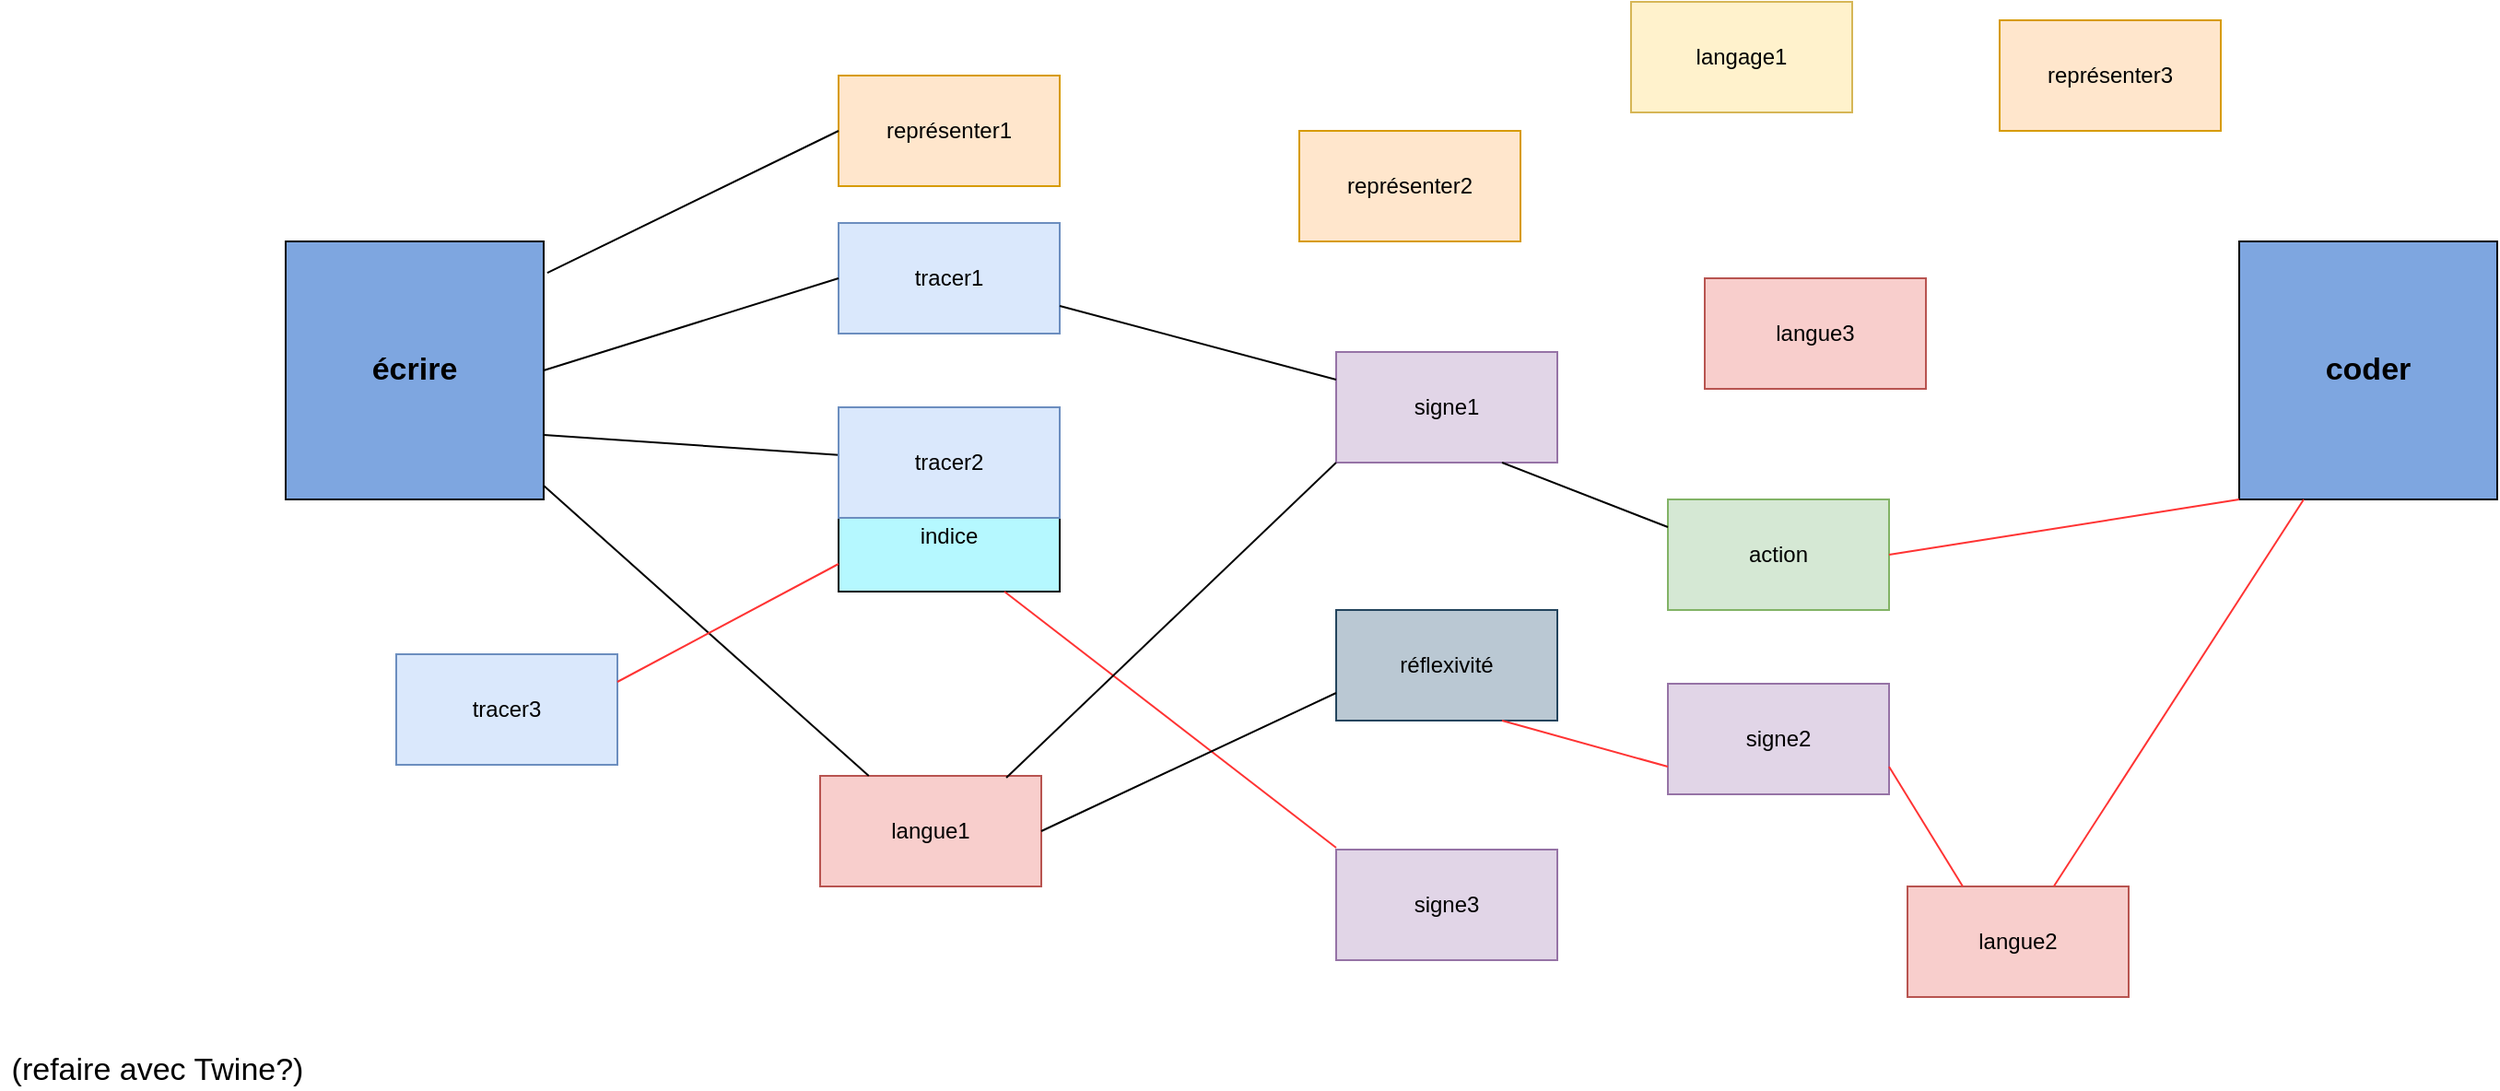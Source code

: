 <mxfile version="14.6.9" type="github">
  <diagram id="6doVrPJ-ObZSOuQhxs8i" name="Page-1">
    <mxGraphModel dx="2116" dy="700" grid="1" gridSize="10" guides="1" tooltips="1" connect="1" arrows="1" fold="1" page="1" pageScale="1" pageWidth="1169" pageHeight="827" math="0" shadow="0">
      <root>
        <mxCell id="0" />
        <mxCell id="1" parent="0" />
        <mxCell id="rIAOia4sCqqXoOOWir5a-1" value="&lt;b&gt;&lt;font style=&quot;font-size: 17px&quot;&gt;écrire&lt;/font&gt;&lt;/b&gt;" style="whiteSpace=wrap;html=1;aspect=fixed;fillColor=#7EA6E0;" parent="1" vertex="1">
          <mxGeometry x="-70" y="190" width="140" height="140" as="geometry" />
        </mxCell>
        <mxCell id="rIAOia4sCqqXoOOWir5a-2" value="&lt;b&gt;&lt;font style=&quot;font-size: 17px&quot;&gt;coder&lt;/font&gt;&lt;/b&gt;" style="whiteSpace=wrap;html=1;aspect=fixed;fillColor=#7EA6E0;" parent="1" vertex="1">
          <mxGeometry x="990" y="190" width="140" height="140" as="geometry" />
        </mxCell>
        <mxCell id="rIAOia4sCqqXoOOWir5a-4" value="représenter1" style="rounded=0;whiteSpace=wrap;html=1;fillColor=#ffe6cc;strokeColor=#d79b00;" parent="1" vertex="1">
          <mxGeometry x="230" y="100" width="120" height="60" as="geometry" />
        </mxCell>
        <mxCell id="rIAOia4sCqqXoOOWir5a-5" value="tracer3" style="rounded=0;whiteSpace=wrap;html=1;fillColor=#dae8fc;strokeColor=#6c8ebf;" parent="1" vertex="1">
          <mxGeometry x="-10" y="414" width="120" height="60" as="geometry" />
        </mxCell>
        <mxCell id="rIAOia4sCqqXoOOWir5a-6" value="signe3" style="rounded=0;whiteSpace=wrap;html=1;fillColor=#e1d5e7;strokeColor=#9673a6;" parent="1" vertex="1">
          <mxGeometry x="500" y="520" width="120" height="60" as="geometry" />
        </mxCell>
        <mxCell id="rIAOia4sCqqXoOOWir5a-7" value="langue2" style="rounded=0;whiteSpace=wrap;html=1;fillColor=#f8cecc;strokeColor=#b85450;" parent="1" vertex="1">
          <mxGeometry x="810" y="540" width="120" height="60" as="geometry" />
        </mxCell>
        <mxCell id="rIAOia4sCqqXoOOWir5a-8" value="langue1" style="rounded=0;whiteSpace=wrap;html=1;fillColor=#f8cecc;strokeColor=#b85450;" parent="1" vertex="1">
          <mxGeometry x="220" y="480" width="120" height="60" as="geometry" />
        </mxCell>
        <mxCell id="rIAOia4sCqqXoOOWir5a-9" value="tracer1" style="rounded=0;whiteSpace=wrap;html=1;fillColor=#dae8fc;strokeColor=#6c8ebf;" parent="1" vertex="1">
          <mxGeometry x="230" y="180" width="120" height="60" as="geometry" />
        </mxCell>
        <mxCell id="rIAOia4sCqqXoOOWir5a-10" value="signe1" style="rounded=0;whiteSpace=wrap;html=1;fillColor=#e1d5e7;strokeColor=#9673a6;" parent="1" vertex="1">
          <mxGeometry x="500" y="250" width="120" height="60" as="geometry" />
        </mxCell>
        <mxCell id="rIAOia4sCqqXoOOWir5a-11" value="représenter2" style="rounded=0;whiteSpace=wrap;html=1;fillColor=#ffe6cc;strokeColor=#d79b00;" parent="1" vertex="1">
          <mxGeometry x="480" y="130" width="120" height="60" as="geometry" />
        </mxCell>
        <mxCell id="rIAOia4sCqqXoOOWir5a-12" value="langue3" style="rounded=0;whiteSpace=wrap;html=1;fillColor=#f8cecc;strokeColor=#b85450;" parent="1" vertex="1">
          <mxGeometry x="700" y="210" width="120" height="60" as="geometry" />
        </mxCell>
        <mxCell id="rIAOia4sCqqXoOOWir5a-13" value="représenter3" style="rounded=0;whiteSpace=wrap;html=1;fillColor=#ffe6cc;strokeColor=#d79b00;" parent="1" vertex="1">
          <mxGeometry x="860" y="70" width="120" height="60" as="geometry" />
        </mxCell>
        <mxCell id="rIAOia4sCqqXoOOWir5a-14" value="indice" style="rounded=0;whiteSpace=wrap;html=1;fillColor=#B5F8FF;" parent="1" vertex="1">
          <mxGeometry x="230" y="320" width="120" height="60" as="geometry" />
        </mxCell>
        <mxCell id="rIAOia4sCqqXoOOWir5a-15" value="signe2" style="rounded=0;whiteSpace=wrap;html=1;fillColor=#e1d5e7;strokeColor=#9673a6;" parent="1" vertex="1">
          <mxGeometry x="680" y="430" width="120" height="60" as="geometry" />
        </mxCell>
        <mxCell id="tSA0cVDieB6mVvmB_cu0-1" value="" style="endArrow=none;html=1;exitX=1;exitY=0.75;exitDx=0;exitDy=0;entryX=0;entryY=0.25;entryDx=0;entryDy=0;" parent="1" source="rIAOia4sCqqXoOOWir5a-9" target="rIAOia4sCqqXoOOWir5a-10" edge="1">
          <mxGeometry width="50" height="50" relative="1" as="geometry">
            <mxPoint x="340" y="200" as="sourcePoint" />
            <mxPoint x="390" y="150" as="targetPoint" />
          </mxGeometry>
        </mxCell>
        <mxCell id="tSA0cVDieB6mVvmB_cu0-2" value="" style="endArrow=none;html=1;exitX=0;exitY=0.5;exitDx=0;exitDy=0;entryX=1;entryY=0.5;entryDx=0;entryDy=0;" parent="1" source="rIAOia4sCqqXoOOWir5a-9" target="rIAOia4sCqqXoOOWir5a-1" edge="1">
          <mxGeometry width="50" height="50" relative="1" as="geometry">
            <mxPoint x="310" y="300" as="sourcePoint" />
            <mxPoint x="360" y="250" as="targetPoint" />
          </mxGeometry>
        </mxCell>
        <mxCell id="tSA0cVDieB6mVvmB_cu0-3" value="" style="endArrow=none;html=1;entryX=1;entryY=0.75;entryDx=0;entryDy=0;" parent="1" source="rIAOia4sCqqXoOOWir5a-3" target="rIAOia4sCqqXoOOWir5a-1" edge="1">
          <mxGeometry width="50" height="50" relative="1" as="geometry">
            <mxPoint x="325" y="150" as="sourcePoint" />
            <mxPoint x="375" y="180" as="targetPoint" />
          </mxGeometry>
        </mxCell>
        <mxCell id="tSA0cVDieB6mVvmB_cu0-4" value="" style="endArrow=none;html=1;exitX=0.25;exitY=0;exitDx=0;exitDy=0;entryX=1;entryY=0.75;entryDx=0;entryDy=0;strokeColor=#FF3333;" parent="1" source="rIAOia4sCqqXoOOWir5a-7" target="rIAOia4sCqqXoOOWir5a-15" edge="1">
          <mxGeometry width="50" height="50" relative="1" as="geometry">
            <mxPoint x="560" y="260" as="sourcePoint" />
            <mxPoint x="610" y="210" as="targetPoint" />
          </mxGeometry>
        </mxCell>
        <mxCell id="tSA0cVDieB6mVvmB_cu0-5" value="" style="endArrow=none;html=1;exitX=1.014;exitY=0.122;exitDx=0;exitDy=0;entryX=0;entryY=0.5;entryDx=0;entryDy=0;exitPerimeter=0;" parent="1" source="rIAOia4sCqqXoOOWir5a-1" target="rIAOia4sCqqXoOOWir5a-4" edge="1">
          <mxGeometry width="50" height="50" relative="1" as="geometry">
            <mxPoint x="430" y="130" as="sourcePoint" />
            <mxPoint x="480" y="80" as="targetPoint" />
          </mxGeometry>
        </mxCell>
        <mxCell id="tSA0cVDieB6mVvmB_cu0-6" value="" style="endArrow=none;html=1;" parent="1" source="rIAOia4sCqqXoOOWir5a-8" target="rIAOia4sCqqXoOOWir5a-1" edge="1">
          <mxGeometry width="50" height="50" relative="1" as="geometry">
            <mxPoint x="390" y="450" as="sourcePoint" />
            <mxPoint x="420" y="290" as="targetPoint" />
          </mxGeometry>
        </mxCell>
        <mxCell id="tSA0cVDieB6mVvmB_cu0-7" value="" style="endArrow=none;html=1;entryX=1;entryY=0.25;entryDx=0;entryDy=0;exitX=0;exitY=0.75;exitDx=0;exitDy=0;strokeColor=#FF3333;" parent="1" source="rIAOia4sCqqXoOOWir5a-14" target="rIAOia4sCqqXoOOWir5a-5" edge="1">
          <mxGeometry width="50" height="50" relative="1" as="geometry">
            <mxPoint x="180" y="330" as="sourcePoint" />
            <mxPoint x="230" y="280" as="targetPoint" />
          </mxGeometry>
        </mxCell>
        <mxCell id="tSA0cVDieB6mVvmB_cu0-8" value="" style="endArrow=none;html=1;strokeColor=#FF3333;entryX=0.25;entryY=1;entryDx=0;entryDy=0;" parent="1" source="rIAOia4sCqqXoOOWir5a-7" target="rIAOia4sCqqXoOOWir5a-2" edge="1">
          <mxGeometry width="50" height="50" relative="1" as="geometry">
            <mxPoint x="720" y="420" as="sourcePoint" />
            <mxPoint x="1060" y="270" as="targetPoint" />
          </mxGeometry>
        </mxCell>
        <mxCell id="tSA0cVDieB6mVvmB_cu0-9" value="" style="endArrow=none;html=1;strokeColor=#FF3333;entryX=0.75;entryY=1;entryDx=0;entryDy=0;" parent="1" target="rIAOia4sCqqXoOOWir5a-14" edge="1">
          <mxGeometry width="50" height="50" relative="1" as="geometry">
            <mxPoint x="500" y="519" as="sourcePoint" />
            <mxPoint x="500" y="350" as="targetPoint" />
          </mxGeometry>
        </mxCell>
        <mxCell id="tSA0cVDieB6mVvmB_cu0-10" value="action" style="rounded=0;whiteSpace=wrap;html=1;fillColor=#d5e8d4;strokeColor=#82b366;" parent="1" vertex="1">
          <mxGeometry x="680" y="330" width="120" height="60" as="geometry" />
        </mxCell>
        <mxCell id="tSA0cVDieB6mVvmB_cu0-11" value="" style="endArrow=none;html=1;entryX=0;entryY=1;entryDx=0;entryDy=0;exitX=0.842;exitY=0.017;exitDx=0;exitDy=0;exitPerimeter=0;" parent="1" source="rIAOia4sCqqXoOOWir5a-8" target="rIAOia4sCqqXoOOWir5a-10" edge="1">
          <mxGeometry width="50" height="50" relative="1" as="geometry">
            <mxPoint x="390" y="450" as="sourcePoint" />
            <mxPoint x="480" y="290" as="targetPoint" />
          </mxGeometry>
        </mxCell>
        <mxCell id="tSA0cVDieB6mVvmB_cu0-12" value="" style="endArrow=none;html=1;strokeColor=#000000;exitX=0;exitY=0.25;exitDx=0;exitDy=0;entryX=0.75;entryY=1;entryDx=0;entryDy=0;" parent="1" source="tSA0cVDieB6mVvmB_cu0-10" target="rIAOia4sCqqXoOOWir5a-10" edge="1">
          <mxGeometry width="50" height="50" relative="1" as="geometry">
            <mxPoint x="620" y="230" as="sourcePoint" />
            <mxPoint x="650" y="200" as="targetPoint" />
          </mxGeometry>
        </mxCell>
        <mxCell id="tSA0cVDieB6mVvmB_cu0-13" value="" style="endArrow=none;html=1;exitX=1;exitY=0.5;exitDx=0;exitDy=0;entryX=0;entryY=1;entryDx=0;entryDy=0;strokeColor=#FF3333;" parent="1" source="tSA0cVDieB6mVvmB_cu0-10" target="rIAOia4sCqqXoOOWir5a-2" edge="1">
          <mxGeometry width="50" height="50" relative="1" as="geometry">
            <mxPoint x="670" y="290" as="sourcePoint" />
            <mxPoint x="720" y="240" as="targetPoint" />
          </mxGeometry>
        </mxCell>
        <mxCell id="tSA0cVDieB6mVvmB_cu0-14" value="langage1" style="rounded=0;whiteSpace=wrap;html=1;fillColor=#fff2cc;strokeColor=#d6b656;" parent="1" vertex="1">
          <mxGeometry x="660" y="60" width="120" height="60" as="geometry" />
        </mxCell>
        <mxCell id="tSA0cVDieB6mVvmB_cu0-15" value="&lt;font style=&quot;font-size: 17px&quot;&gt;(refaire avec Twine?)&lt;/font&gt;" style="text;html=1;align=center;verticalAlign=middle;resizable=0;points=[];autosize=1;strokeColor=none;" parent="1" vertex="1">
          <mxGeometry x="-225" y="630" width="170" height="20" as="geometry" />
        </mxCell>
        <mxCell id="dXt1x4Jq84xT1-GMIPiX-1" value="&lt;span id=&quot;docs-internal-guid-dce81f62-7fff-224b-d48a-537479456130&quot;&gt;&lt;span style=&quot;font-family: &amp;#34;calibri&amp;#34; , sans-serif ; background-color: transparent ; vertical-align: baseline&quot;&gt;&lt;font style=&quot;font-size: 12px&quot;&gt;réflexivité&lt;/font&gt;&lt;/span&gt;&lt;/span&gt;" style="rounded=0;whiteSpace=wrap;html=1;fillColor=#bac8d3;strokeColor=#23445d;" vertex="1" parent="1">
          <mxGeometry x="500" y="390" width="120" height="60" as="geometry" />
        </mxCell>
        <mxCell id="dXt1x4Jq84xT1-GMIPiX-2" value="" style="endArrow=none;html=1;strokeColor=#000000;exitX=1;exitY=0.5;exitDx=0;exitDy=0;entryX=0;entryY=0.75;entryDx=0;entryDy=0;" edge="1" parent="1" source="rIAOia4sCqqXoOOWir5a-8" target="dXt1x4Jq84xT1-GMIPiX-1">
          <mxGeometry width="50" height="50" relative="1" as="geometry">
            <mxPoint x="450" y="460" as="sourcePoint" />
            <mxPoint x="500" y="410" as="targetPoint" />
          </mxGeometry>
        </mxCell>
        <mxCell id="dXt1x4Jq84xT1-GMIPiX-3" value="" style="endArrow=none;html=1;entryX=0;entryY=0.75;entryDx=0;entryDy=0;exitX=0.75;exitY=1;exitDx=0;exitDy=0;strokeColor=#FF3333;" edge="1" parent="1" source="dXt1x4Jq84xT1-GMIPiX-1" target="rIAOia4sCqqXoOOWir5a-15">
          <mxGeometry width="50" height="50" relative="1" as="geometry">
            <mxPoint x="580" y="510" as="sourcePoint" />
            <mxPoint x="630" y="460" as="targetPoint" />
          </mxGeometry>
        </mxCell>
        <mxCell id="rIAOia4sCqqXoOOWir5a-3" value="tracer2" style="rounded=0;whiteSpace=wrap;html=1;fillColor=#dae8fc;strokeColor=#6c8ebf;" parent="1" vertex="1">
          <mxGeometry x="230" y="280" width="120" height="60" as="geometry" />
        </mxCell>
      </root>
    </mxGraphModel>
  </diagram>
</mxfile>
